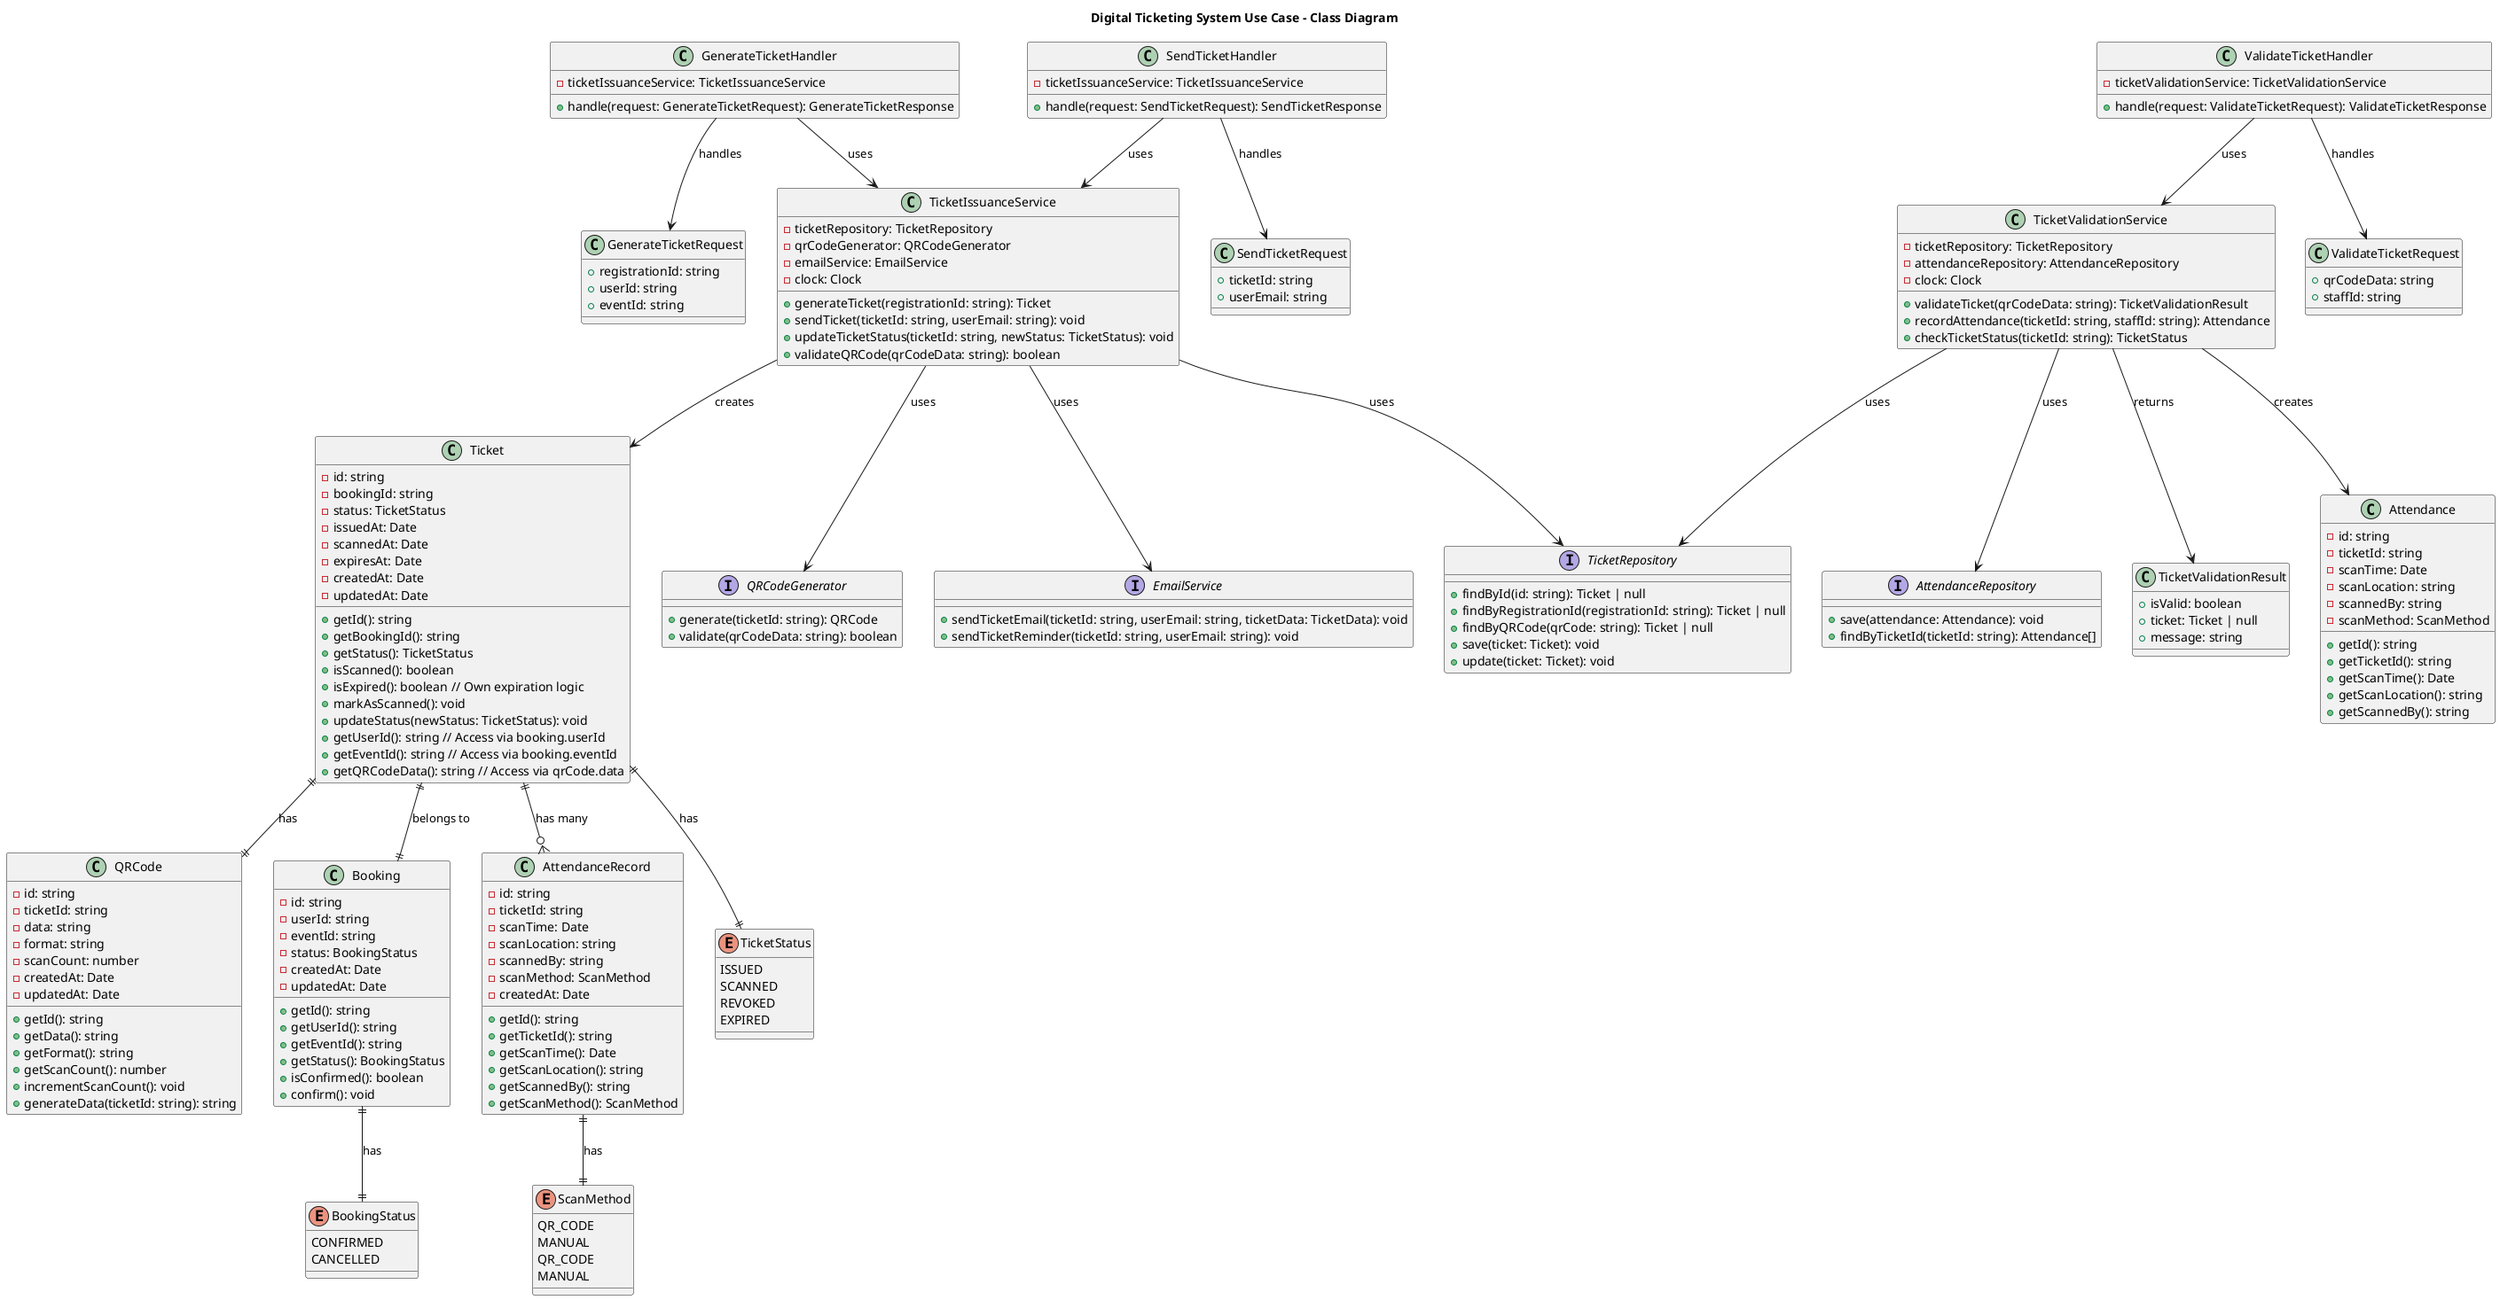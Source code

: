 @startuml DigitalTicketingUseCase
title Digital Ticketing System Use Case - Class Diagram

' Core Domain Entities
class Ticket {
  - id: string
  - bookingId: string
  - status: TicketStatus
  - issuedAt: Date
  - scannedAt: Date
  - expiresAt: Date
  - createdAt: Date
  - updatedAt: Date
  + getId(): string
  + getBookingId(): string
  + getStatus(): TicketStatus
  + isScanned(): boolean
  + isExpired(): boolean // Own expiration logic
  + markAsScanned(): void
  + updateStatus(newStatus: TicketStatus): void
  + getUserId(): string // Access via booking.userId
  + getEventId(): string // Access via booking.eventId
  + getQRCodeData(): string // Access via qrCode.data
}

class QRCode {
  - id: string
  - ticketId: string
  - data: string
  - format: string
  - scanCount: number
  - createdAt: Date
  - updatedAt: Date
  + getId(): string
  + getData(): string
  + getFormat(): string
  + getScanCount(): number
  + incrementScanCount(): void
  + generateData(ticketId: string): string
}

class Booking {
  - id: string
  - userId: string
  - eventId: string
  - status: BookingStatus
  - createdAt: Date
  - updatedAt: Date
  + getId(): string
  + getUserId(): string
  + getEventId(): string
  + getStatus(): BookingStatus
  + isConfirmed(): boolean
  + confirm(): void
}

class AttendanceRecord {
  - id: string
  - ticketId: string
  - scanTime: Date
  - scanLocation: string
  - scannedBy: string
  - scanMethod: ScanMethod
  - createdAt: Date
  + getId(): string
  + getTicketId(): string
  + getScanTime(): Date
  + getScanLocation(): string
  + getScannedBy(): string
  + getScanMethod(): ScanMethod
}

enum TicketStatus {
  ISSUED
  SCANNED
  REVOKED
  EXPIRED
}

enum BookingStatus {
  CONFIRMED
  CANCELLED
}

enum ScanMethod {
  QR_CODE
  MANUAL
}

' Domain Services
class TicketIssuanceService {
  - ticketRepository: TicketRepository
  - qrCodeGenerator: QRCodeGenerator
  - emailService: EmailService
  - clock: Clock
  + generateTicket(registrationId: string): Ticket
  + sendTicket(ticketId: string, userEmail: string): void
  + updateTicketStatus(ticketId: string, newStatus: TicketStatus): void
  + validateQRCode(qrCodeData: string): boolean
}

class TicketValidationService {
  - ticketRepository: TicketRepository
  - attendanceRepository: AttendanceRepository
  - clock: Clock
  + validateTicket(qrCodeData: string): TicketValidationResult
  + recordAttendance(ticketId: string, staffId: string): Attendance
  + checkTicketStatus(ticketId: string): TicketStatus
}

' Application Handlers
class GenerateTicketHandler {
  - ticketIssuanceService: TicketIssuanceService
  + handle(request: GenerateTicketRequest): GenerateTicketResponse
}

class SendTicketHandler {
  - ticketIssuanceService: TicketIssuanceService
  + handle(request: SendTicketRequest): SendTicketResponse
}

class ValidateTicketHandler {
  - ticketValidationService: TicketValidationService
  + handle(request: ValidateTicketRequest): ValidateTicketResponse
}

' Infrastructure Layer
interface TicketRepository {
  + findById(id: string): Ticket | null
  + findByRegistrationId(registrationId: string): Ticket | null
  + findByQRCode(qrCode: string): Ticket | null
  + save(ticket: Ticket): void
  + update(ticket: Ticket): void
}

interface QRCodeGenerator {
  + generate(ticketId: string): QRCode
  + validate(qrCodeData: string): boolean
}

interface EmailService {
  + sendTicketEmail(ticketId: string, userEmail: string, ticketData: TicketData): void
  + sendTicketReminder(ticketId: string, userEmail: string): void
}

interface AttendanceRepository {
  + save(attendance: Attendance): void
  + findByTicketId(ticketId: string): Attendance[]
}

' DTOs
class GenerateTicketRequest {
  + registrationId: string
  + userId: string
  + eventId: string
}

class SendTicketRequest {
  + ticketId: string
  + userEmail: string
}

class ValidateTicketRequest {
  + qrCodeData: string
  + staffId: string
}

class TicketValidationResult {
  + isValid: boolean
  + ticket: Ticket | null
  + message: string
}

class Attendance {
  - id: string
  - ticketId: string
  - scanTime: Date
  - scanLocation: string
  - scannedBy: string
  - scanMethod: ScanMethod
  + getId(): string
  + getTicketId(): string
  + getScanTime(): Date
  + getScanLocation(): string
  + getScannedBy(): string
}

enum ScanMethod {
  QR_CODE
  MANUAL
}

' Relationships
Ticket ||--|| Booking : "belongs to"
Ticket ||--|| QRCode : "has"
Ticket ||--o{ AttendanceRecord : "has many"
Ticket ||--|| TicketStatus : "has"
Booking ||--|| BookingStatus : "has"
AttendanceRecord ||--|| ScanMethod : "has"

TicketIssuanceService --> TicketRepository : "uses"
TicketIssuanceService --> QRCodeGenerator : "uses"
TicketIssuanceService --> EmailService : "uses"

TicketValidationService --> TicketRepository : "uses"
TicketValidationService --> AttendanceRepository : "uses"

GenerateTicketHandler --> TicketIssuanceService : "uses"
SendTicketHandler --> TicketIssuanceService : "uses"
ValidateTicketHandler --> TicketValidationService : "uses"

GenerateTicketHandler --> GenerateTicketRequest : "handles"
SendTicketHandler --> SendTicketRequest : "handles"
ValidateTicketHandler --> ValidateTicketRequest : "handles"

TicketIssuanceService --> Ticket : "creates"
TicketValidationService --> Attendance : "creates"
TicketValidationService --> TicketValidationResult : "returns"

@enduml
